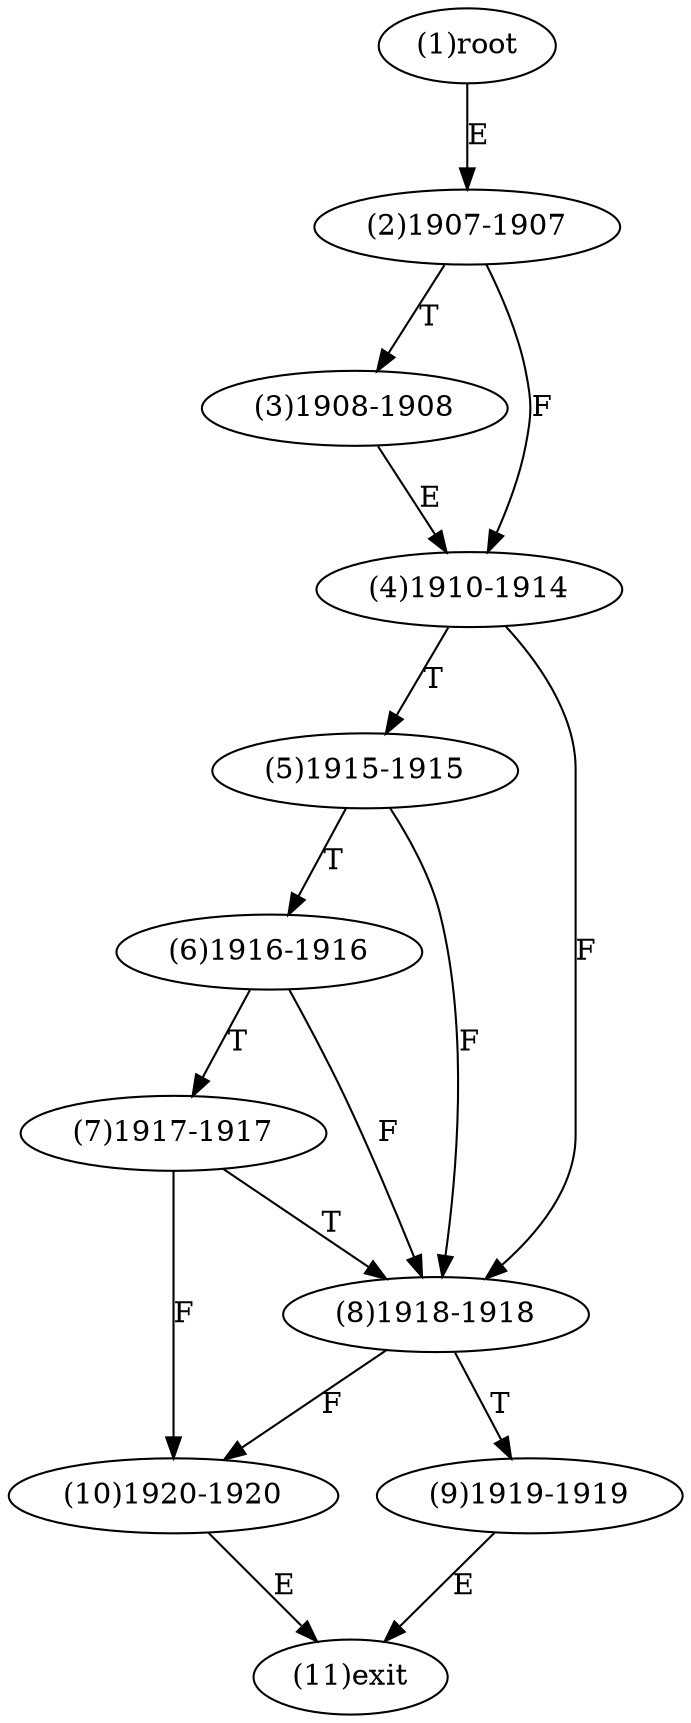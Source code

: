 digraph "" { 
1[ label="(1)root"];
2[ label="(2)1907-1907"];
3[ label="(3)1908-1908"];
4[ label="(4)1910-1914"];
5[ label="(5)1915-1915"];
6[ label="(6)1916-1916"];
7[ label="(7)1917-1917"];
8[ label="(8)1918-1918"];
9[ label="(9)1919-1919"];
10[ label="(10)1920-1920"];
11[ label="(11)exit"];
1->2[ label="E"];
2->4[ label="F"];
2->3[ label="T"];
3->4[ label="E"];
4->8[ label="F"];
4->5[ label="T"];
5->8[ label="F"];
5->6[ label="T"];
6->8[ label="F"];
6->7[ label="T"];
7->10[ label="F"];
7->8[ label="T"];
8->10[ label="F"];
8->9[ label="T"];
9->11[ label="E"];
10->11[ label="E"];
}